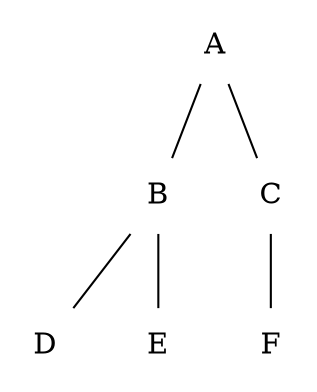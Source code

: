 digraph Tree {
  node [shape = square, style = filled, color = "white"];
  edge [arrowhead = none];

  // سطح اول
  A [label = "A"];

  // سطح دوم
  B [label = "B"];
  C [label = "C"];
  A -> B;
  A -> C;

  // سطح سوم
  D [label = "D"];
  E [label = "E"];
  F [label = "F"];
  B -> D;
  B -> E;
  C -> F;
}
